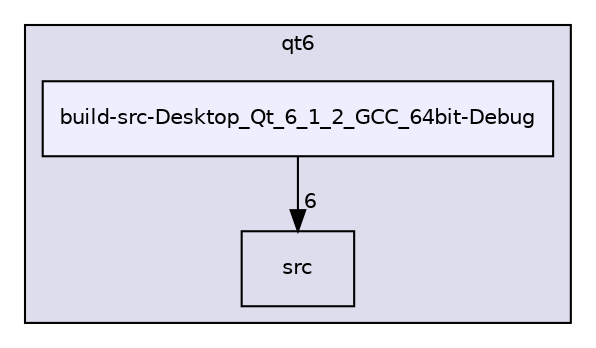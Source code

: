 digraph "qt6/build-src-Desktop_Qt_6_1_2_GCC_64bit-Debug" {
  compound=true
  node [ fontsize="10", fontname="Helvetica"];
  edge [ labelfontsize="10", labelfontname="Helvetica"];
  subgraph clusterdir_aca54559f892c0a6bc75d02ca7864bcb {
    graph [ bgcolor="#ddddee", pencolor="black", label="qt6" fontname="Helvetica", fontsize="10", URL="dir_aca54559f892c0a6bc75d02ca7864bcb.html"]
  dir_e878fadbae21eab83033b307cad8f6df [shape=box label="src" URL="dir_e878fadbae21eab83033b307cad8f6df.html"];
  dir_c51c613d8de45a90180d876355c47e63 [shape=box, label="build-src-Desktop_Qt_6_1_2_GCC_64bit-Debug", style="filled", fillcolor="#eeeeff", pencolor="black", URL="dir_c51c613d8de45a90180d876355c47e63.html"];
  }
  dir_c51c613d8de45a90180d876355c47e63->dir_e878fadbae21eab83033b307cad8f6df [headlabel="6", labeldistance=1.5 headhref="dir_000001_000007.html"];
}
